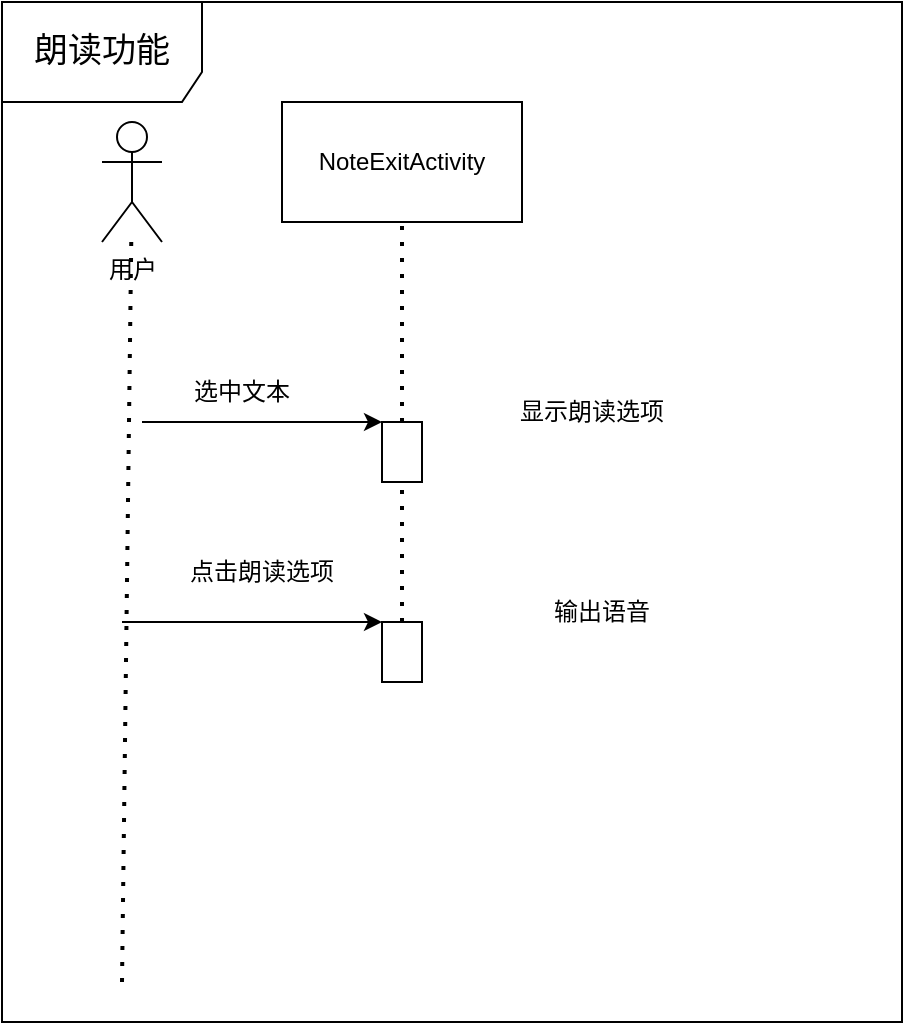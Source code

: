 <mxfile version="22.1.3" type="device">
  <diagram name="Page-1" id="c4acf3e9-155e-7222-9cf6-157b1a14988f">
    <mxGraphModel dx="2236" dy="751" grid="1" gridSize="10" guides="1" tooltips="1" connect="1" arrows="1" fold="1" page="1" pageScale="1" pageWidth="850" pageHeight="1100" background="none" math="0" shadow="0">
      <root>
        <mxCell id="0" />
        <mxCell id="1" parent="0" />
        <mxCell id="17acba5748e5396b-1" value="&lt;font style=&quot;font-size: 17px;&quot;&gt;朗读功能&lt;/font&gt;" style="shape=umlFrame;whiteSpace=wrap;html=1;rounded=0;shadow=0;comic=0;labelBackgroundColor=none;strokeWidth=1;fontFamily=Verdana;fontSize=10;align=center;width=100;height=50;" parent="1" vertex="1">
          <mxGeometry x="-300" y="10" width="450" height="510" as="geometry" />
        </mxCell>
        <mxCell id="UoaARUUzv_gaAZ8Lk_7F-1" value="NoteExitActivity" style="rounded=0;whiteSpace=wrap;html=1;" parent="1" vertex="1">
          <mxGeometry x="-160" y="60" width="120" height="60" as="geometry" />
        </mxCell>
        <mxCell id="UoaARUUzv_gaAZ8Lk_7F-5" value="用户" style="shape=umlActor;verticalLabelPosition=bottom;verticalAlign=top;html=1;outlineConnect=0;" parent="1" vertex="1">
          <mxGeometry x="-250" y="70" width="30" height="60" as="geometry" />
        </mxCell>
        <mxCell id="UoaARUUzv_gaAZ8Lk_7F-12" value="" style="rounded=0;whiteSpace=wrap;html=1;" parent="1" vertex="1">
          <mxGeometry x="-110" y="220" width="20" height="30" as="geometry" />
        </mxCell>
        <mxCell id="UoaARUUzv_gaAZ8Lk_7F-21" value="" style="rounded=0;whiteSpace=wrap;html=1;" parent="1" vertex="1">
          <mxGeometry x="-110" y="320" width="20" height="30" as="geometry" />
        </mxCell>
        <mxCell id="UoaARUUzv_gaAZ8Lk_7F-24" value="" style="endArrow=none;dashed=1;html=1;dashPattern=1 3;strokeWidth=2;rounded=0;entryX=0.5;entryY=1;entryDx=0;entryDy=0;exitX=0.5;exitY=0;exitDx=0;exitDy=0;" parent="1" source="UoaARUUzv_gaAZ8Lk_7F-12" target="UoaARUUzv_gaAZ8Lk_7F-1" edge="1">
          <mxGeometry width="50" height="50" relative="1" as="geometry">
            <mxPoint x="110" y="360" as="sourcePoint" />
            <mxPoint x="160" y="310" as="targetPoint" />
          </mxGeometry>
        </mxCell>
        <mxCell id="UoaARUUzv_gaAZ8Lk_7F-25" value="" style="endArrow=none;dashed=1;html=1;dashPattern=1 3;strokeWidth=2;rounded=0;" parent="1" target="UoaARUUzv_gaAZ8Lk_7F-5" edge="1">
          <mxGeometry width="50" height="50" relative="1" as="geometry">
            <mxPoint x="-240" y="500" as="sourcePoint" />
            <mxPoint x="150" y="320" as="targetPoint" />
          </mxGeometry>
        </mxCell>
        <mxCell id="UoaARUUzv_gaAZ8Lk_7F-26" value="" style="endArrow=classic;html=1;rounded=0;" parent="1" edge="1">
          <mxGeometry width="50" height="50" relative="1" as="geometry">
            <mxPoint x="-230" y="220" as="sourcePoint" />
            <mxPoint x="-110" y="220" as="targetPoint" />
          </mxGeometry>
        </mxCell>
        <mxCell id="UoaARUUzv_gaAZ8Lk_7F-27" value="选中文本" style="text;html=1;strokeColor=none;fillColor=none;align=center;verticalAlign=middle;whiteSpace=wrap;rounded=0;" parent="1" vertex="1">
          <mxGeometry x="-210" y="190" width="60" height="30" as="geometry" />
        </mxCell>
        <mxCell id="UoaARUUzv_gaAZ8Lk_7F-29" value="" style="endArrow=classic;html=1;rounded=0;" parent="1" edge="1">
          <mxGeometry width="50" height="50" relative="1" as="geometry">
            <mxPoint x="-240" y="320" as="sourcePoint" />
            <mxPoint x="-110" y="320" as="targetPoint" />
          </mxGeometry>
        </mxCell>
        <mxCell id="UoaARUUzv_gaAZ8Lk_7F-30" value="点击朗读选项" style="text;html=1;strokeColor=none;fillColor=none;align=center;verticalAlign=middle;whiteSpace=wrap;rounded=0;" parent="1" vertex="1">
          <mxGeometry x="-210" y="280" width="80" height="30" as="geometry" />
        </mxCell>
        <mxCell id="UoaARUUzv_gaAZ8Lk_7F-34" value="显示朗读选项" style="text;html=1;strokeColor=none;fillColor=none;align=center;verticalAlign=middle;whiteSpace=wrap;rounded=0;" parent="1" vertex="1">
          <mxGeometry x="-50" y="200" width="90" height="30" as="geometry" />
        </mxCell>
        <mxCell id="UoaARUUzv_gaAZ8Lk_7F-36" value="输出语音" style="text;html=1;strokeColor=none;fillColor=none;align=center;verticalAlign=middle;whiteSpace=wrap;rounded=0;" parent="1" vertex="1">
          <mxGeometry x="-40" y="300" width="80" height="30" as="geometry" />
        </mxCell>
        <mxCell id="UoaARUUzv_gaAZ8Lk_7F-45" value="" style="endArrow=none;dashed=1;html=1;dashPattern=1 3;strokeWidth=2;rounded=0;entryX=0.5;entryY=1;entryDx=0;entryDy=0;exitX=0.5;exitY=0;exitDx=0;exitDy=0;" parent="1" source="UoaARUUzv_gaAZ8Lk_7F-21" target="UoaARUUzv_gaAZ8Lk_7F-12" edge="1">
          <mxGeometry width="50" height="50" relative="1" as="geometry">
            <mxPoint x="100" y="370" as="sourcePoint" />
            <mxPoint x="150" y="320" as="targetPoint" />
          </mxGeometry>
        </mxCell>
      </root>
    </mxGraphModel>
  </diagram>
</mxfile>
